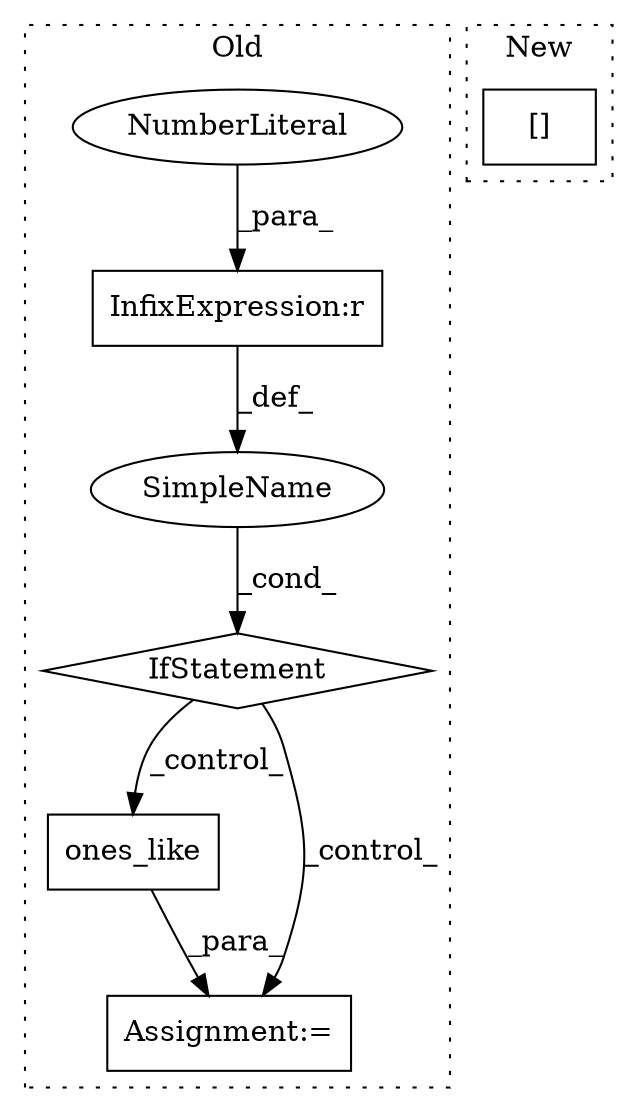 digraph G {
subgraph cluster0 {
1 [label="ones_like" a="32" s="6854,6873" l="10,1" shape="box"];
3 [label="Assignment:=" a="7" s="6847" l="1" shape="box"];
4 [label="SimpleName" a="42" s="" l="" shape="ellipse"];
5 [label="IfStatement" a="25" s="6809,6830" l="4,2" shape="diamond"];
6 [label="InfixExpression:r" a="27" s="6825" l="4" shape="box"];
7 [label="NumberLiteral" a="34" s="6829" l="1" shape="ellipse"];
label = "Old";
style="dotted";
}
subgraph cluster1 {
2 [label="[]" a="2" s="6749,6766" l="12,1" shape="box"];
label = "New";
style="dotted";
}
1 -> 3 [label="_para_"];
4 -> 5 [label="_cond_"];
5 -> 3 [label="_control_"];
5 -> 1 [label="_control_"];
6 -> 4 [label="_def_"];
7 -> 6 [label="_para_"];
}